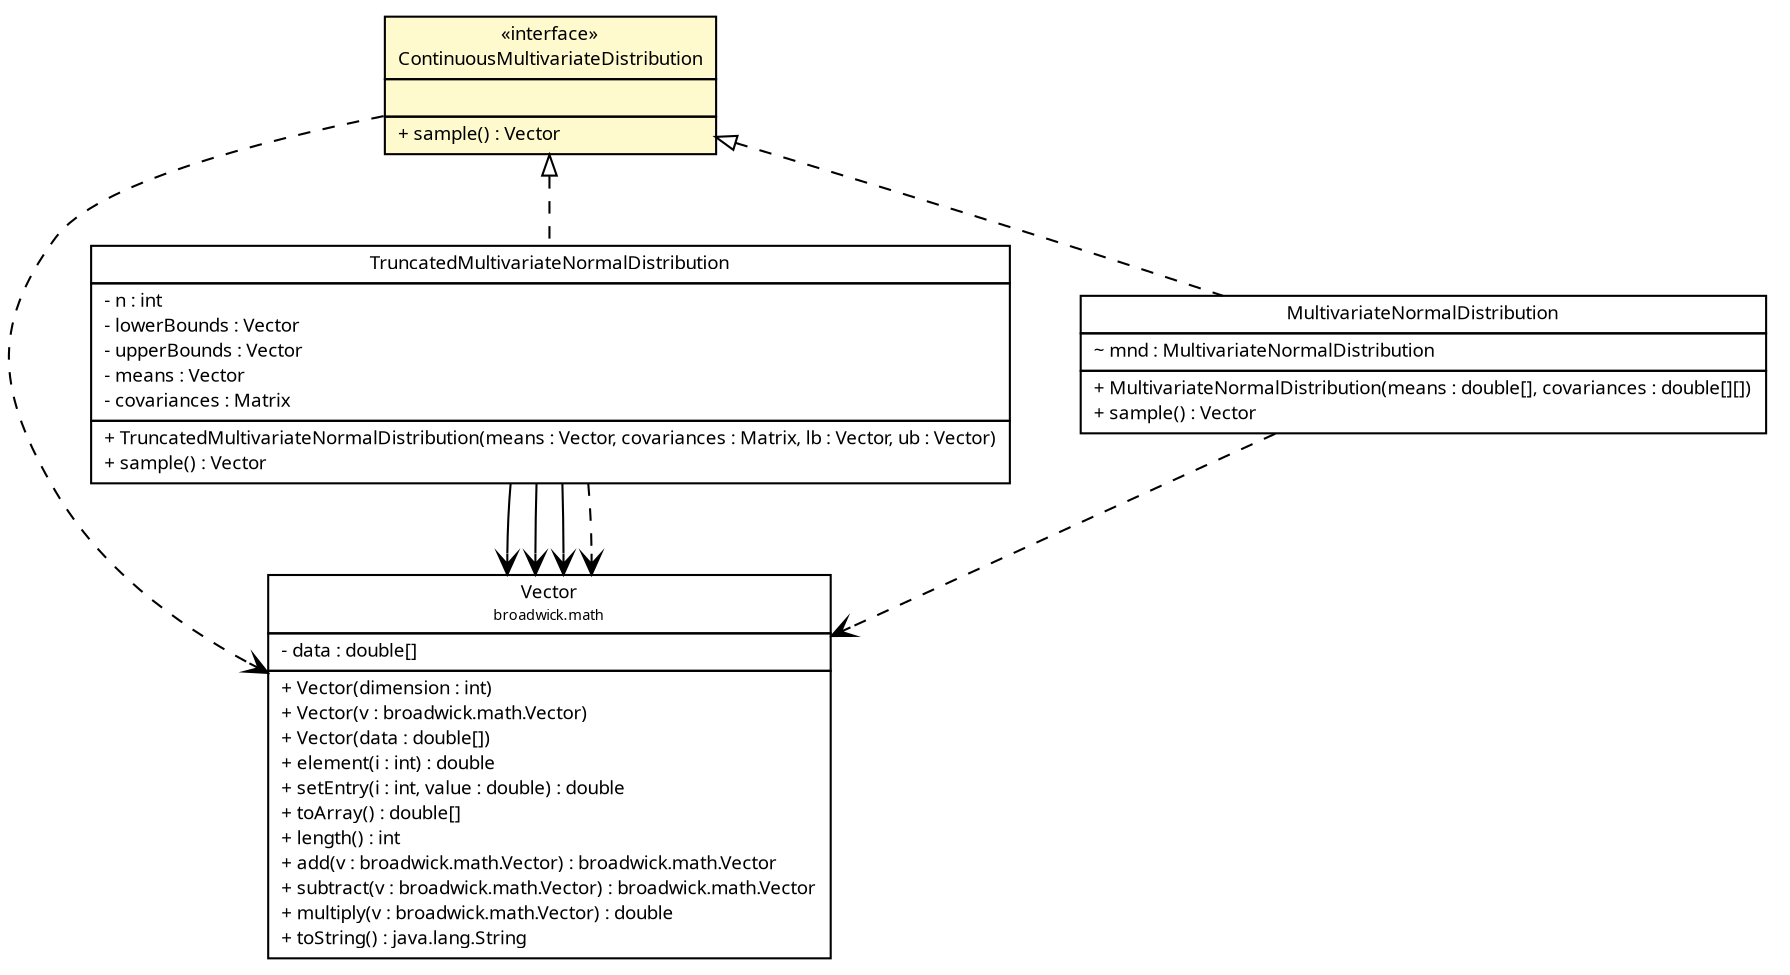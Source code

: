 #!/usr/local/bin/dot
#
# Class diagram 
# Generated by UMLGraph version R5_6 (http://www.umlgraph.org/)
#

digraph G {
	edge [fontname="Trebuchet MS",fontsize=10,labelfontname="Trebuchet MS",labelfontsize=10];
	node [fontname="Trebuchet MS",fontsize=10,shape=plaintext];
	nodesep=0.25;
	ranksep=0.5;
	// broadwick.math.Vector
	c8501 [label=<<table title="broadwick.math.Vector" border="0" cellborder="1" cellspacing="0" cellpadding="2" port="p" href="../../math/Vector.html">
		<tr><td><table border="0" cellspacing="0" cellpadding="1">
<tr><td align="center" balign="center"><font face="Trebuchet MS"> Vector </font></td></tr>
<tr><td align="center" balign="center"><font face="Trebuchet MS" point-size="7.0"> broadwick.math </font></td></tr>
		</table></td></tr>
		<tr><td><table border="0" cellspacing="0" cellpadding="1">
<tr><td align="left" balign="left"> - data : double[] </td></tr>
		</table></td></tr>
		<tr><td><table border="0" cellspacing="0" cellpadding="1">
<tr><td align="left" balign="left"> + Vector(dimension : int) </td></tr>
<tr><td align="left" balign="left"> + Vector(v : broadwick.math.Vector) </td></tr>
<tr><td align="left" balign="left"> + Vector(data : double[]) </td></tr>
<tr><td align="left" balign="left"> + element(i : int) : double </td></tr>
<tr><td align="left" balign="left"> + setEntry(i : int, value : double) : double </td></tr>
<tr><td align="left" balign="left"> + toArray() : double[] </td></tr>
<tr><td align="left" balign="left"> + length() : int </td></tr>
<tr><td align="left" balign="left"> + add(v : broadwick.math.Vector) : broadwick.math.Vector </td></tr>
<tr><td align="left" balign="left"> + subtract(v : broadwick.math.Vector) : broadwick.math.Vector </td></tr>
<tr><td align="left" balign="left"> + multiply(v : broadwick.math.Vector) : double </td></tr>
<tr><td align="left" balign="left"> + toString() : java.lang.String </td></tr>
		</table></td></tr>
		</table>>, URL="../../math/Vector.html", fontname="Trebuchet MS", fontcolor="black", fontsize=9.0];
	// broadwick.statistics.distributions.TruncatedMultivariateNormalDistribution
	c8538 [label=<<table title="broadwick.statistics.distributions.TruncatedMultivariateNormalDistribution" border="0" cellborder="1" cellspacing="0" cellpadding="2" port="p" href="./TruncatedMultivariateNormalDistribution.html">
		<tr><td><table border="0" cellspacing="0" cellpadding="1">
<tr><td align="center" balign="center"><font face="Trebuchet MS"> TruncatedMultivariateNormalDistribution </font></td></tr>
		</table></td></tr>
		<tr><td><table border="0" cellspacing="0" cellpadding="1">
<tr><td align="left" balign="left"> - n : int </td></tr>
<tr><td align="left" balign="left"> - lowerBounds : Vector </td></tr>
<tr><td align="left" balign="left"> - upperBounds : Vector </td></tr>
<tr><td align="left" balign="left"> - means : Vector </td></tr>
<tr><td align="left" balign="left"> - covariances : Matrix </td></tr>
		</table></td></tr>
		<tr><td><table border="0" cellspacing="0" cellpadding="1">
<tr><td align="left" balign="left"> + TruncatedMultivariateNormalDistribution(means : Vector, covariances : Matrix, lb : Vector, ub : Vector) </td></tr>
<tr><td align="left" balign="left"> + sample() : Vector </td></tr>
		</table></td></tr>
		</table>>, URL="./TruncatedMultivariateNormalDistribution.html", fontname="Trebuchet MS", fontcolor="black", fontsize=9.0];
	// broadwick.statistics.distributions.MultivariateNormalDistribution
	c8540 [label=<<table title="broadwick.statistics.distributions.MultivariateNormalDistribution" border="0" cellborder="1" cellspacing="0" cellpadding="2" port="p" href="./MultivariateNormalDistribution.html">
		<tr><td><table border="0" cellspacing="0" cellpadding="1">
<tr><td align="center" balign="center"><font face="Trebuchet MS"> MultivariateNormalDistribution </font></td></tr>
		</table></td></tr>
		<tr><td><table border="0" cellspacing="0" cellpadding="1">
<tr><td align="left" balign="left"> ~ mnd : MultivariateNormalDistribution </td></tr>
		</table></td></tr>
		<tr><td><table border="0" cellspacing="0" cellpadding="1">
<tr><td align="left" balign="left"> + MultivariateNormalDistribution(means : double[], covariances : double[][]) </td></tr>
<tr><td align="left" balign="left"> + sample() : Vector </td></tr>
		</table></td></tr>
		</table>>, URL="./MultivariateNormalDistribution.html", fontname="Trebuchet MS", fontcolor="black", fontsize=9.0];
	// broadwick.statistics.distributions.ContinuousMultivariateDistribution
	c8545 [label=<<table title="broadwick.statistics.distributions.ContinuousMultivariateDistribution" border="0" cellborder="1" cellspacing="0" cellpadding="2" port="p" bgcolor="lemonChiffon" href="./ContinuousMultivariateDistribution.html">
		<tr><td><table border="0" cellspacing="0" cellpadding="1">
<tr><td align="center" balign="center"> &#171;interface&#187; </td></tr>
<tr><td align="center" balign="center"><font face="Trebuchet MS"> ContinuousMultivariateDistribution </font></td></tr>
		</table></td></tr>
		<tr><td><table border="0" cellspacing="0" cellpadding="1">
<tr><td align="left" balign="left">  </td></tr>
		</table></td></tr>
		<tr><td><table border="0" cellspacing="0" cellpadding="1">
<tr><td align="left" balign="left"><font face="Trebuchet MS" point-size="9.0"> + sample() : Vector </font></td></tr>
		</table></td></tr>
		</table>>, URL="./ContinuousMultivariateDistribution.html", fontname="Trebuchet MS", fontcolor="black", fontsize=9.0];
	//broadwick.statistics.distributions.TruncatedMultivariateNormalDistribution implements broadwick.statistics.distributions.ContinuousMultivariateDistribution
	c8545:p -> c8538:p [dir=back,arrowtail=empty,style=dashed];
	//broadwick.statistics.distributions.MultivariateNormalDistribution implements broadwick.statistics.distributions.ContinuousMultivariateDistribution
	c8545:p -> c8540:p [dir=back,arrowtail=empty,style=dashed];
	// broadwick.statistics.distributions.TruncatedMultivariateNormalDistribution NAVASSOC broadwick.math.Vector
	c8538:p -> c8501:p [taillabel="", label="", headlabel="", fontname="Trebuchet MS", fontcolor="black", fontsize=10.0, color="black", arrowhead=open];
	// broadwick.statistics.distributions.TruncatedMultivariateNormalDistribution NAVASSOC broadwick.math.Vector
	c8538:p -> c8501:p [taillabel="", label="", headlabel="", fontname="Trebuchet MS", fontcolor="black", fontsize=10.0, color="black", arrowhead=open];
	// broadwick.statistics.distributions.TruncatedMultivariateNormalDistribution NAVASSOC broadwick.math.Vector
	c8538:p -> c8501:p [taillabel="", label="", headlabel="", fontname="Trebuchet MS", fontcolor="black", fontsize=10.0, color="black", arrowhead=open];
	// broadwick.statistics.distributions.TruncatedMultivariateNormalDistribution DEPEND broadwick.math.Vector
	c8538:p -> c8501:p [taillabel="", label="", headlabel="", fontname="Trebuchet MS", fontcolor="black", fontsize=10.0, color="black", arrowhead=open, style=dashed];
	// broadwick.statistics.distributions.MultivariateNormalDistribution DEPEND broadwick.math.Vector
	c8540:p -> c8501:p [taillabel="", label="", headlabel="", fontname="Trebuchet MS", fontcolor="black", fontsize=10.0, color="black", arrowhead=open, style=dashed];
	// broadwick.statistics.distributions.ContinuousMultivariateDistribution DEPEND broadwick.math.Vector
	c8545:p -> c8501:p [taillabel="", label="", headlabel="", fontname="Trebuchet MS", fontcolor="black", fontsize=10.0, color="black", arrowhead=open, style=dashed];
}

